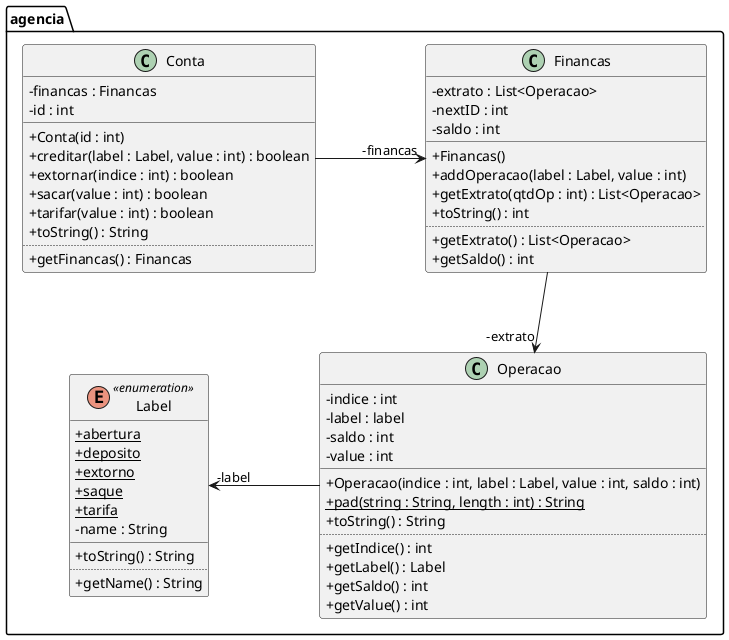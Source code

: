 @startuml diagrama
'!theme resume-light
skinparam classAttributeIconSize 0
hide empty methods
hide empty attributes
skinparam nodesep 110
skinparam ranksep 80
package agencia {
class Conta {
    - financas : Financas
    - id : int
    __
    + Conta(id : int)
    + creditar(label : Label, value : int) : boolean
    + extornar(indice : int) : boolean 
    + sacar(value : int) : boolean 
    + tarifar(value : int) : boolean 
    + toString() : String 
    ..
    + getFinancas() : Financas
}
class Financas {
    - extrato : List<Operacao>
    - nextID : int
    - saldo : int
    __
    + Financas()
    + addOperacao(label : Label, value : int)
    + getExtrato(qtdOp : int) : List<Operacao>
    + toString() : int
    ..
    + getExtrato() : List<Operacao>
    + getSaldo() : int
}
class Operacao {
    - indice : int
    - label : label
    - saldo : int
    - value : int
    __
    + Operacao(indice : int, label : Label, value : int, saldo : int)
    + {static} pad(string : String, length : int) : String 
    + toString() : String 
    ..
    + getIndice() : int
    + getLabel() : Label 
    + getSaldo() : int 
    + getValue() : int 
}
enum Label <<enumeration>> {
    + {static} abertura
    + {static} deposito
    + {static} extorno 
    + {static} saque 
    + {static} tarifa 
    - name : String 
    __
    + toString() : String 
    ..
    + getName() : String 
}
Conta -right--> "-financas" Financas
Financas --> "-extrato" Operacao 
Operacao -left--> "-label" Label
}
@enduml